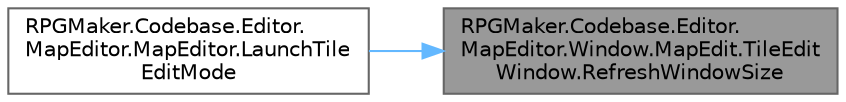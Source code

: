 digraph "RPGMaker.Codebase.Editor.MapEditor.Window.MapEdit.TileEditWindow.RefreshWindowSize"
{
 // LATEX_PDF_SIZE
  bgcolor="transparent";
  edge [fontname=Helvetica,fontsize=10,labelfontname=Helvetica,labelfontsize=10];
  node [fontname=Helvetica,fontsize=10,shape=box,height=0.2,width=0.4];
  rankdir="RL";
  Node1 [id="Node000001",label="RPGMaker.Codebase.Editor.\lMapEditor.Window.MapEdit.TileEdit\lWindow.RefreshWindowSize",height=0.2,width=0.4,color="gray40", fillcolor="grey60", style="filled", fontcolor="black",tooltip="表示サイズの更新 ウィンドウサイズを変更した際に調節する"];
  Node1 -> Node2 [id="edge1_Node000001_Node000002",dir="back",color="steelblue1",style="solid",tooltip=" "];
  Node2 [id="Node000002",label="RPGMaker.Codebase.Editor.\lMapEditor.MapEditor.LaunchTile\lEditMode",height=0.2,width=0.4,color="grey40", fillcolor="white", style="filled",URL="$d1/d2d/class_r_p_g_maker_1_1_codebase_1_1_editor_1_1_map_editor_1_1_map_editor.html#aa5d71e6b7bfaeebf2292155af7110a9b",tooltip="タイル編集モードに切り替え"];
}
